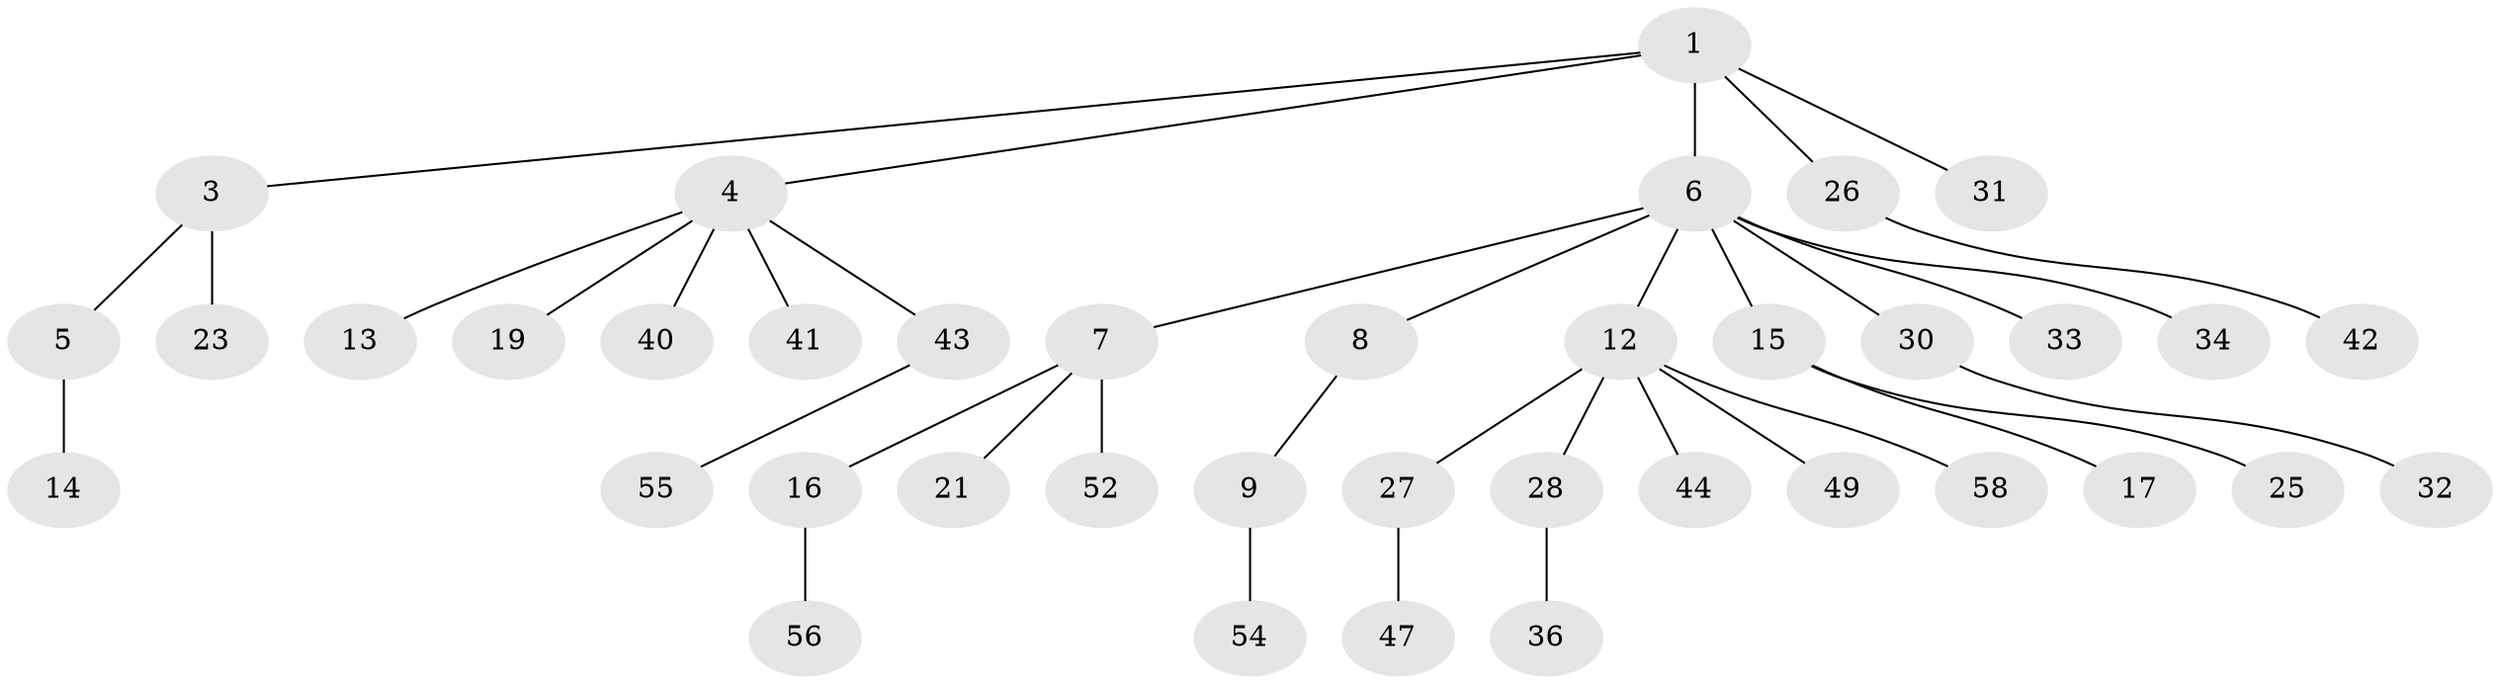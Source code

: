 // original degree distribution, {4: 0.1, 3: 0.1, 2: 0.31666666666666665, 6: 0.016666666666666666, 5: 0.016666666666666666, 1: 0.45}
// Generated by graph-tools (version 1.1) at 2025/42/03/06/25 10:42:02]
// undirected, 39 vertices, 38 edges
graph export_dot {
graph [start="1"]
  node [color=gray90,style=filled];
  1 [super="+2"];
  3 [super="+35"];
  4 [super="+11"];
  5;
  6 [super="+10"];
  7 [super="+20"];
  8 [super="+29"];
  9 [super="+18"];
  12 [super="+22"];
  13;
  14 [super="+53"];
  15;
  16 [super="+39"];
  17;
  19 [super="+24"];
  21;
  23 [super="+59"];
  25 [super="+37"];
  26 [super="+60"];
  27;
  28;
  30 [super="+38"];
  31;
  32;
  33 [super="+45"];
  34;
  36 [super="+46"];
  40;
  41;
  42;
  43 [super="+50"];
  44;
  47 [super="+48"];
  49 [super="+51"];
  52;
  54 [super="+57"];
  55;
  56;
  58;
  1 -- 3;
  1 -- 4;
  1 -- 6;
  1 -- 26;
  1 -- 31;
  3 -- 5;
  3 -- 23;
  4 -- 13;
  4 -- 43;
  4 -- 40;
  4 -- 41;
  4 -- 19;
  5 -- 14;
  6 -- 7;
  6 -- 8;
  6 -- 33;
  6 -- 34;
  6 -- 12;
  6 -- 30;
  6 -- 15;
  7 -- 16;
  7 -- 52;
  7 -- 21;
  8 -- 9;
  9 -- 54;
  12 -- 27;
  12 -- 28;
  12 -- 58;
  12 -- 49;
  12 -- 44;
  15 -- 17;
  15 -- 25;
  16 -- 56;
  26 -- 42;
  27 -- 47;
  28 -- 36;
  30 -- 32;
  43 -- 55;
}

